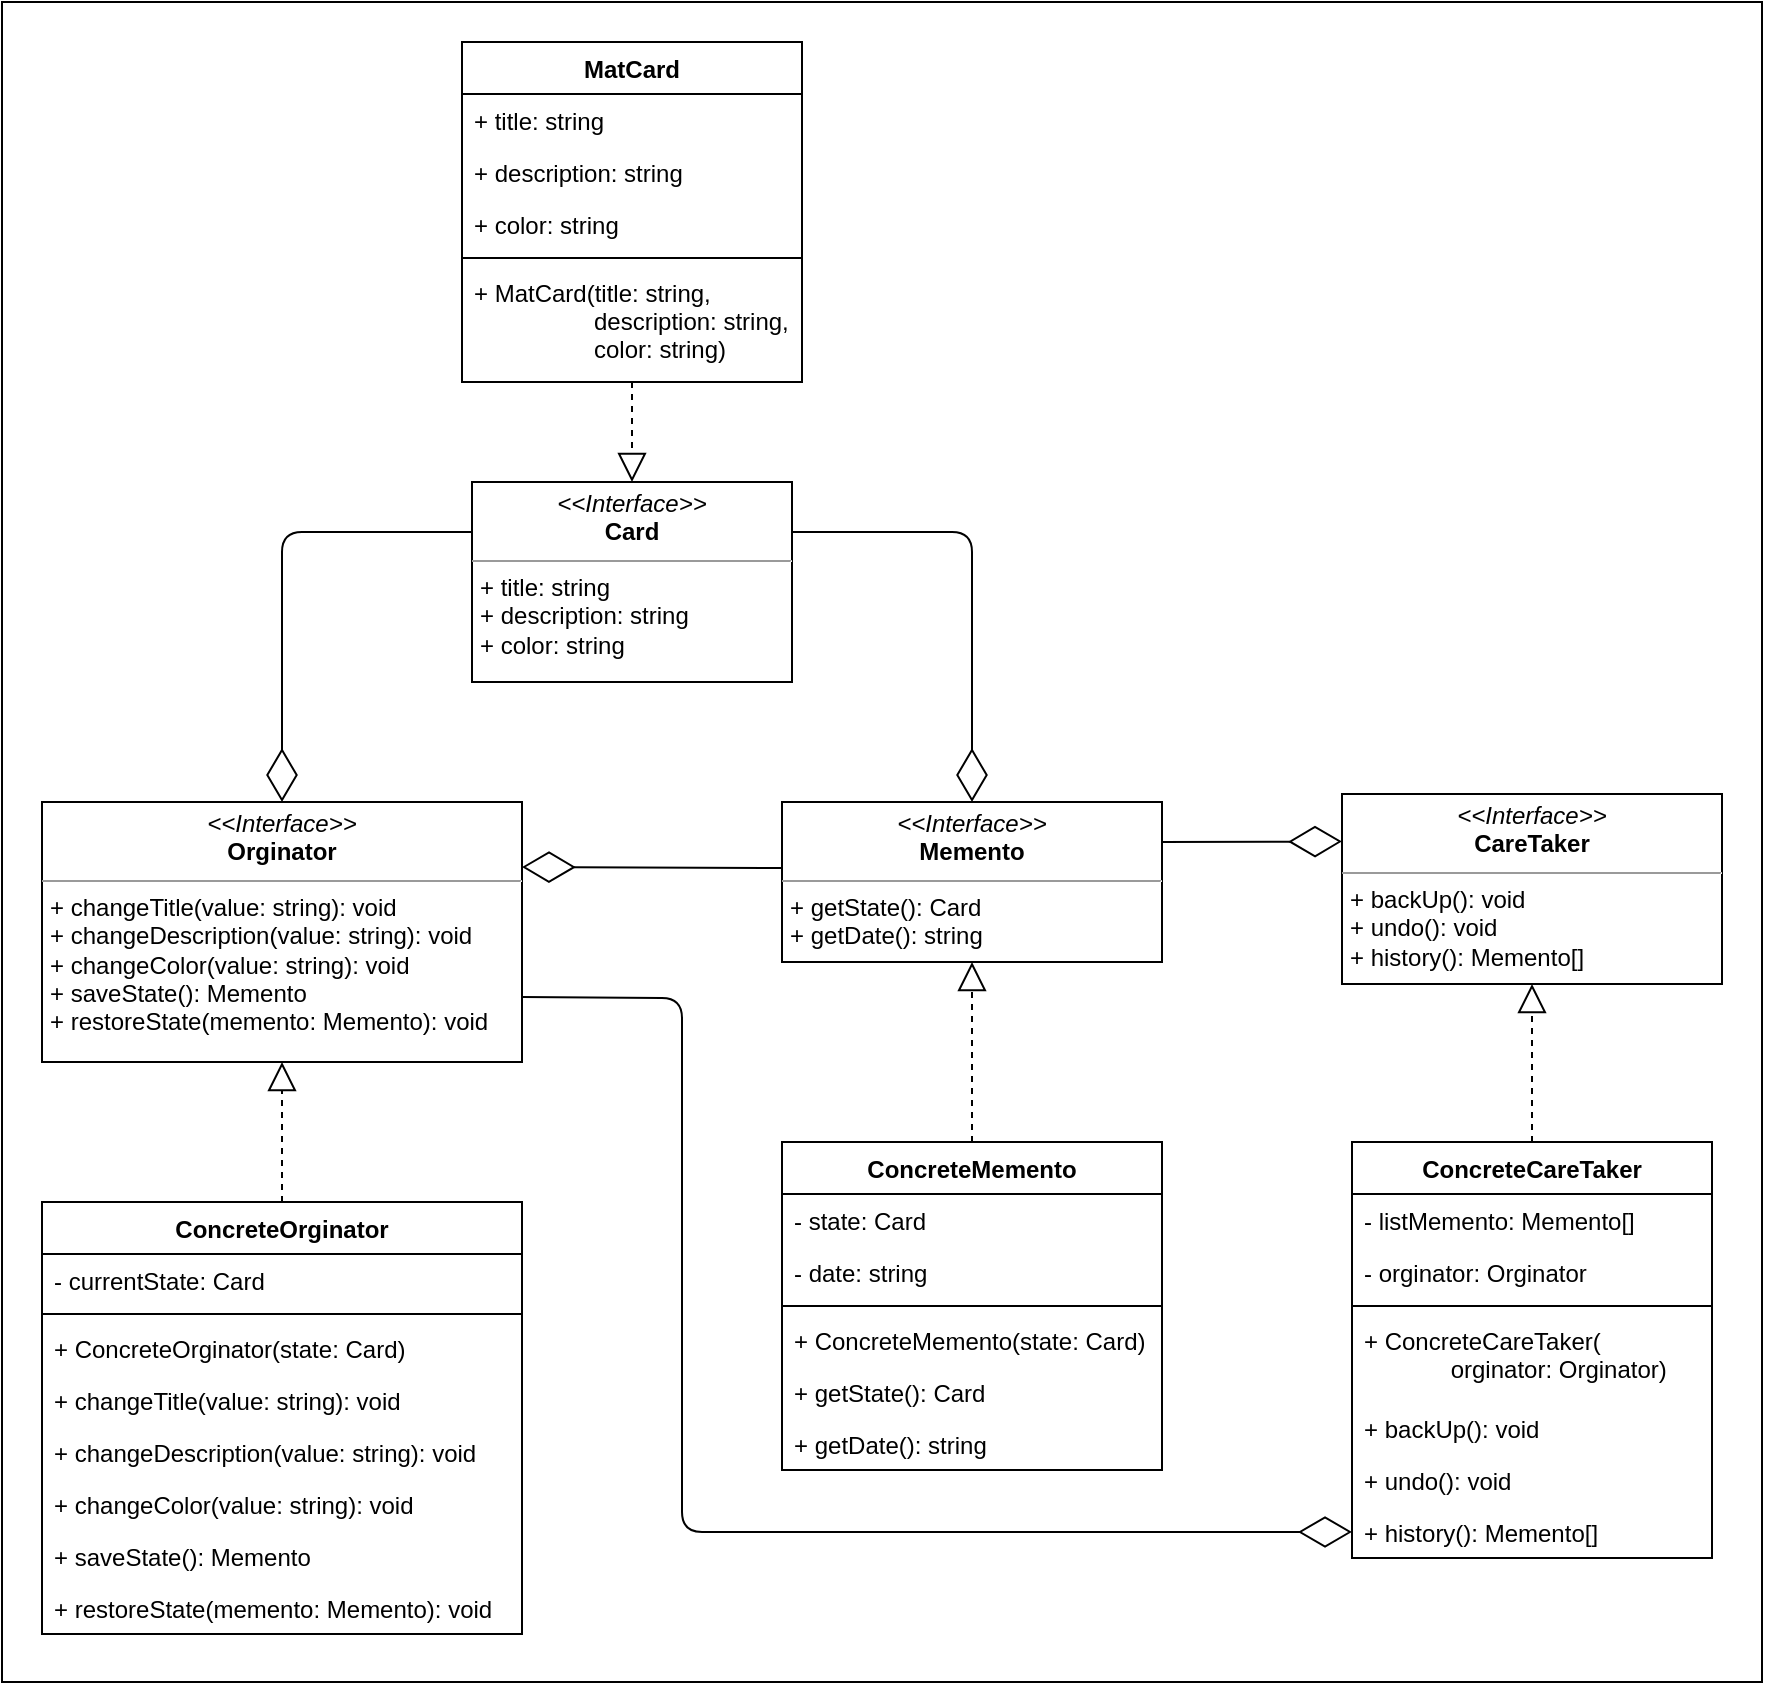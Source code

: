 <mxfile version="13.10.9" type="device"><diagram id="u6IeVQXpQSjCg93-yDUJ" name="Page-1"><mxGraphModel dx="1785" dy="1847" grid="1" gridSize="10" guides="1" tooltips="1" connect="1" arrows="1" fold="1" page="1" pageScale="1" pageWidth="827" pageHeight="1169" math="0" shadow="0"><root><mxCell id="0"/><mxCell id="1" parent="0"/><mxCell id="4CTNYid6kj2dlLj_zBdS-44" value="" style="rounded=0;whiteSpace=wrap;html=1;" vertex="1" parent="1"><mxGeometry x="70" y="-220" width="880" height="840" as="geometry"/></mxCell><mxCell id="4CTNYid6kj2dlLj_zBdS-1" value="&lt;p style=&quot;margin: 0px ; margin-top: 4px ; text-align: center&quot;&gt;&lt;i&gt;&amp;lt;&amp;lt;Interface&amp;gt;&amp;gt;&lt;/i&gt;&lt;br&gt;&lt;b&gt;Orginator&lt;/b&gt;&lt;/p&gt;&lt;hr size=&quot;1&quot;&gt;&lt;p style=&quot;margin: 0px ; margin-left: 4px&quot;&gt;+ changeTitle(value: string): void&lt;/p&gt;&lt;p style=&quot;margin: 0px ; margin-left: 4px&quot;&gt;+ changeDescription(value: string): void&lt;/p&gt;&lt;p style=&quot;margin: 0px ; margin-left: 4px&quot;&gt;+ changeColor(value: string): void&lt;/p&gt;&lt;p style=&quot;margin: 0px ; margin-left: 4px&quot;&gt;+ saveState(): Memento&lt;/p&gt;&lt;p style=&quot;margin: 0px ; margin-left: 4px&quot;&gt;+ restoreState(memento: Memento): void&lt;/p&gt;" style="verticalAlign=top;align=left;overflow=fill;fontSize=12;fontFamily=Helvetica;html=1;" vertex="1" parent="1"><mxGeometry x="90" y="180" width="240" height="130" as="geometry"/></mxCell><mxCell id="4CTNYid6kj2dlLj_zBdS-2" value="ConcreteOrginator" style="swimlane;fontStyle=1;align=center;verticalAlign=top;childLayout=stackLayout;horizontal=1;startSize=26;horizontalStack=0;resizeParent=1;resizeParentMax=0;resizeLast=0;collapsible=1;marginBottom=0;" vertex="1" parent="1"><mxGeometry x="90" y="380" width="240" height="216" as="geometry"/></mxCell><mxCell id="4CTNYid6kj2dlLj_zBdS-3" value="- currentState: Card" style="text;strokeColor=none;fillColor=none;align=left;verticalAlign=top;spacingLeft=4;spacingRight=4;overflow=hidden;rotatable=0;points=[[0,0.5],[1,0.5]];portConstraint=eastwest;" vertex="1" parent="4CTNYid6kj2dlLj_zBdS-2"><mxGeometry y="26" width="240" height="26" as="geometry"/></mxCell><mxCell id="4CTNYid6kj2dlLj_zBdS-4" value="" style="line;strokeWidth=1;fillColor=none;align=left;verticalAlign=middle;spacingTop=-1;spacingLeft=3;spacingRight=3;rotatable=0;labelPosition=right;points=[];portConstraint=eastwest;" vertex="1" parent="4CTNYid6kj2dlLj_zBdS-2"><mxGeometry y="52" width="240" height="8" as="geometry"/></mxCell><mxCell id="4CTNYid6kj2dlLj_zBdS-5" value="+ ConcreteOrginator(state: Card)" style="text;strokeColor=none;fillColor=none;align=left;verticalAlign=top;spacingLeft=4;spacingRight=4;overflow=hidden;rotatable=0;points=[[0,0.5],[1,0.5]];portConstraint=eastwest;" vertex="1" parent="4CTNYid6kj2dlLj_zBdS-2"><mxGeometry y="60" width="240" height="26" as="geometry"/></mxCell><mxCell id="4CTNYid6kj2dlLj_zBdS-6" value="+ changeTitle(value: string): void" style="text;strokeColor=none;fillColor=none;align=left;verticalAlign=top;spacingLeft=4;spacingRight=4;overflow=hidden;rotatable=0;points=[[0,0.5],[1,0.5]];portConstraint=eastwest;" vertex="1" parent="4CTNYid6kj2dlLj_zBdS-2"><mxGeometry y="86" width="240" height="26" as="geometry"/></mxCell><mxCell id="4CTNYid6kj2dlLj_zBdS-7" value="+ changeDescription(value: string): void" style="text;strokeColor=none;fillColor=none;align=left;verticalAlign=top;spacingLeft=4;spacingRight=4;overflow=hidden;rotatable=0;points=[[0,0.5],[1,0.5]];portConstraint=eastwest;" vertex="1" parent="4CTNYid6kj2dlLj_zBdS-2"><mxGeometry y="112" width="240" height="26" as="geometry"/></mxCell><mxCell id="4CTNYid6kj2dlLj_zBdS-8" value="+ changeColor(value: string): void" style="text;strokeColor=none;fillColor=none;align=left;verticalAlign=top;spacingLeft=4;spacingRight=4;overflow=hidden;rotatable=0;points=[[0,0.5],[1,0.5]];portConstraint=eastwest;" vertex="1" parent="4CTNYid6kj2dlLj_zBdS-2"><mxGeometry y="138" width="240" height="26" as="geometry"/></mxCell><mxCell id="4CTNYid6kj2dlLj_zBdS-9" value="+ saveState(): Memento" style="text;strokeColor=none;fillColor=none;align=left;verticalAlign=top;spacingLeft=4;spacingRight=4;overflow=hidden;rotatable=0;points=[[0,0.5],[1,0.5]];portConstraint=eastwest;" vertex="1" parent="4CTNYid6kj2dlLj_zBdS-2"><mxGeometry y="164" width="240" height="26" as="geometry"/></mxCell><mxCell id="4CTNYid6kj2dlLj_zBdS-10" value="+ restoreState(memento: Memento): void" style="text;strokeColor=none;fillColor=none;align=left;verticalAlign=top;spacingLeft=4;spacingRight=4;overflow=hidden;rotatable=0;points=[[0,0.5],[1,0.5]];portConstraint=eastwest;" vertex="1" parent="4CTNYid6kj2dlLj_zBdS-2"><mxGeometry y="190" width="240" height="26" as="geometry"/></mxCell><mxCell id="4CTNYid6kj2dlLj_zBdS-11" value="" style="endArrow=block;dashed=1;endFill=0;endSize=12;html=1;entryX=0.5;entryY=1;entryDx=0;entryDy=0;exitX=0.5;exitY=0;exitDx=0;exitDy=0;" edge="1" parent="1" source="4CTNYid6kj2dlLj_zBdS-2" target="4CTNYid6kj2dlLj_zBdS-1"><mxGeometry width="160" relative="1" as="geometry"><mxPoint x="440" y="500" as="sourcePoint"/><mxPoint x="600" y="500" as="targetPoint"/></mxGeometry></mxCell><mxCell id="4CTNYid6kj2dlLj_zBdS-12" value="&lt;p style=&quot;margin: 0px ; margin-top: 4px ; text-align: center&quot;&gt;&lt;i&gt;&amp;lt;&amp;lt;Interface&amp;gt;&amp;gt;&lt;/i&gt;&lt;br&gt;&lt;b&gt;Memento&lt;/b&gt;&lt;/p&gt;&lt;hr size=&quot;1&quot;&gt;&lt;p style=&quot;margin: 0px ; margin-left: 4px&quot;&gt;+ getState(): Card&lt;/p&gt;&lt;p style=&quot;margin: 0px ; margin-left: 4px&quot;&gt;+ getDate(): string&lt;/p&gt;" style="verticalAlign=top;align=left;overflow=fill;fontSize=12;fontFamily=Helvetica;html=1;" vertex="1" parent="1"><mxGeometry x="460" y="180" width="190" height="80" as="geometry"/></mxCell><mxCell id="4CTNYid6kj2dlLj_zBdS-13" value="ConcreteMemento" style="swimlane;fontStyle=1;align=center;verticalAlign=top;childLayout=stackLayout;horizontal=1;startSize=26;horizontalStack=0;resizeParent=1;resizeParentMax=0;resizeLast=0;collapsible=1;marginBottom=0;" vertex="1" parent="1"><mxGeometry x="460" y="350" width="190" height="164" as="geometry"/></mxCell><mxCell id="4CTNYid6kj2dlLj_zBdS-14" value="- state: Card" style="text;strokeColor=none;fillColor=none;align=left;verticalAlign=top;spacingLeft=4;spacingRight=4;overflow=hidden;rotatable=0;points=[[0,0.5],[1,0.5]];portConstraint=eastwest;" vertex="1" parent="4CTNYid6kj2dlLj_zBdS-13"><mxGeometry y="26" width="190" height="26" as="geometry"/></mxCell><mxCell id="4CTNYid6kj2dlLj_zBdS-17" value="- date: string" style="text;strokeColor=none;fillColor=none;align=left;verticalAlign=top;spacingLeft=4;spacingRight=4;overflow=hidden;rotatable=0;points=[[0,0.5],[1,0.5]];portConstraint=eastwest;" vertex="1" parent="4CTNYid6kj2dlLj_zBdS-13"><mxGeometry y="52" width="190" height="26" as="geometry"/></mxCell><mxCell id="4CTNYid6kj2dlLj_zBdS-15" value="" style="line;strokeWidth=1;fillColor=none;align=left;verticalAlign=middle;spacingTop=-1;spacingLeft=3;spacingRight=3;rotatable=0;labelPosition=right;points=[];portConstraint=eastwest;" vertex="1" parent="4CTNYid6kj2dlLj_zBdS-13"><mxGeometry y="78" width="190" height="8" as="geometry"/></mxCell><mxCell id="4CTNYid6kj2dlLj_zBdS-16" value="+ ConcreteMemento(state: Card)" style="text;strokeColor=none;fillColor=none;align=left;verticalAlign=top;spacingLeft=4;spacingRight=4;overflow=hidden;rotatable=0;points=[[0,0.5],[1,0.5]];portConstraint=eastwest;" vertex="1" parent="4CTNYid6kj2dlLj_zBdS-13"><mxGeometry y="86" width="190" height="26" as="geometry"/></mxCell><mxCell id="4CTNYid6kj2dlLj_zBdS-18" value="+ getState(): Card" style="text;strokeColor=none;fillColor=none;align=left;verticalAlign=top;spacingLeft=4;spacingRight=4;overflow=hidden;rotatable=0;points=[[0,0.5],[1,0.5]];portConstraint=eastwest;" vertex="1" parent="4CTNYid6kj2dlLj_zBdS-13"><mxGeometry y="112" width="190" height="26" as="geometry"/></mxCell><mxCell id="4CTNYid6kj2dlLj_zBdS-19" value="+ getDate(): string" style="text;strokeColor=none;fillColor=none;align=left;verticalAlign=top;spacingLeft=4;spacingRight=4;overflow=hidden;rotatable=0;points=[[0,0.5],[1,0.5]];portConstraint=eastwest;" vertex="1" parent="4CTNYid6kj2dlLj_zBdS-13"><mxGeometry y="138" width="190" height="26" as="geometry"/></mxCell><mxCell id="4CTNYid6kj2dlLj_zBdS-20" value="" style="endArrow=block;dashed=1;endFill=0;endSize=12;html=1;entryX=0.5;entryY=1;entryDx=0;entryDy=0;exitX=0.5;exitY=0;exitDx=0;exitDy=0;" edge="1" parent="1" source="4CTNYid6kj2dlLj_zBdS-13" target="4CTNYid6kj2dlLj_zBdS-12"><mxGeometry width="160" relative="1" as="geometry"><mxPoint x="530" y="670" as="sourcePoint"/><mxPoint x="690" y="670" as="targetPoint"/></mxGeometry></mxCell><mxCell id="4CTNYid6kj2dlLj_zBdS-21" value="" style="endArrow=diamondThin;endFill=0;endSize=24;html=1;entryX=1;entryY=0.25;entryDx=0;entryDy=0;" edge="1" parent="1" target="4CTNYid6kj2dlLj_zBdS-1"><mxGeometry width="160" relative="1" as="geometry"><mxPoint x="460" y="213" as="sourcePoint"/><mxPoint x="420" y="340" as="targetPoint"/></mxGeometry></mxCell><mxCell id="4CTNYid6kj2dlLj_zBdS-22" value="&lt;p style=&quot;margin: 0px ; margin-top: 4px ; text-align: center&quot;&gt;&lt;i&gt;&amp;lt;&amp;lt;Interface&amp;gt;&amp;gt;&lt;/i&gt;&lt;br&gt;&lt;b&gt;Card&lt;/b&gt;&lt;/p&gt;&lt;hr size=&quot;1&quot;&gt;&lt;p style=&quot;margin: 0px ; margin-left: 4px&quot;&gt;+ title: string&lt;/p&gt;&lt;p style=&quot;margin: 0px ; margin-left: 4px&quot;&gt;+ description: string&lt;/p&gt;&lt;p style=&quot;margin: 0px ; margin-left: 4px&quot;&gt;+ color: string&lt;/p&gt;" style="verticalAlign=top;align=left;overflow=fill;fontSize=12;fontFamily=Helvetica;html=1;" vertex="1" parent="1"><mxGeometry x="305" y="20" width="160" height="100" as="geometry"/></mxCell><mxCell id="4CTNYid6kj2dlLj_zBdS-23" value="MatCard" style="swimlane;fontStyle=1;align=center;verticalAlign=top;childLayout=stackLayout;horizontal=1;startSize=26;horizontalStack=0;resizeParent=1;resizeParentMax=0;resizeLast=0;collapsible=1;marginBottom=0;" vertex="1" parent="1"><mxGeometry x="300" y="-200" width="170" height="170" as="geometry"/></mxCell><mxCell id="4CTNYid6kj2dlLj_zBdS-24" value="+ title: string" style="text;strokeColor=none;fillColor=none;align=left;verticalAlign=top;spacingLeft=4;spacingRight=4;overflow=hidden;rotatable=0;points=[[0,0.5],[1,0.5]];portConstraint=eastwest;" vertex="1" parent="4CTNYid6kj2dlLj_zBdS-23"><mxGeometry y="26" width="170" height="26" as="geometry"/></mxCell><mxCell id="4CTNYid6kj2dlLj_zBdS-27" value="+ description: string" style="text;strokeColor=none;fillColor=none;align=left;verticalAlign=top;spacingLeft=4;spacingRight=4;overflow=hidden;rotatable=0;points=[[0,0.5],[1,0.5]];portConstraint=eastwest;" vertex="1" parent="4CTNYid6kj2dlLj_zBdS-23"><mxGeometry y="52" width="170" height="26" as="geometry"/></mxCell><mxCell id="4CTNYid6kj2dlLj_zBdS-28" value="+ color: string" style="text;strokeColor=none;fillColor=none;align=left;verticalAlign=top;spacingLeft=4;spacingRight=4;overflow=hidden;rotatable=0;points=[[0,0.5],[1,0.5]];portConstraint=eastwest;" vertex="1" parent="4CTNYid6kj2dlLj_zBdS-23"><mxGeometry y="78" width="170" height="26" as="geometry"/></mxCell><mxCell id="4CTNYid6kj2dlLj_zBdS-25" value="" style="line;strokeWidth=1;fillColor=none;align=left;verticalAlign=middle;spacingTop=-1;spacingLeft=3;spacingRight=3;rotatable=0;labelPosition=right;points=[];portConstraint=eastwest;" vertex="1" parent="4CTNYid6kj2dlLj_zBdS-23"><mxGeometry y="104" width="170" height="8" as="geometry"/></mxCell><mxCell id="4CTNYid6kj2dlLj_zBdS-26" value="+ MatCard(title: string, &#10;                  description: string, &#10;                  color: string)" style="text;strokeColor=none;fillColor=none;align=left;verticalAlign=top;spacingLeft=4;spacingRight=4;overflow=hidden;rotatable=0;points=[[0,0.5],[1,0.5]];portConstraint=eastwest;" vertex="1" parent="4CTNYid6kj2dlLj_zBdS-23"><mxGeometry y="112" width="170" height="58" as="geometry"/></mxCell><mxCell id="4CTNYid6kj2dlLj_zBdS-29" value="" style="endArrow=block;dashed=1;endFill=0;endSize=12;html=1;entryX=0.5;entryY=0;entryDx=0;entryDy=0;exitX=0.5;exitY=1;exitDx=0;exitDy=0;exitPerimeter=0;" edge="1" parent="1" source="4CTNYid6kj2dlLj_zBdS-26" target="4CTNYid6kj2dlLj_zBdS-22"><mxGeometry width="160" relative="1" as="geometry"><mxPoint x="-35" y="40" as="sourcePoint"/><mxPoint x="125" y="40" as="targetPoint"/></mxGeometry></mxCell><mxCell id="4CTNYid6kj2dlLj_zBdS-30" value="" style="endArrow=diamondThin;endFill=0;endSize=24;html=1;entryX=0.5;entryY=0;entryDx=0;entryDy=0;exitX=0;exitY=0.25;exitDx=0;exitDy=0;" edge="1" parent="1" source="4CTNYid6kj2dlLj_zBdS-22" target="4CTNYid6kj2dlLj_zBdS-1"><mxGeometry width="160" relative="1" as="geometry"><mxPoint x="110" y="70" as="sourcePoint"/><mxPoint x="270" y="70" as="targetPoint"/><Array as="points"><mxPoint x="210" y="45"/></Array></mxGeometry></mxCell><mxCell id="4CTNYid6kj2dlLj_zBdS-31" value="" style="endArrow=diamondThin;endFill=0;endSize=24;html=1;entryX=0.5;entryY=0;entryDx=0;entryDy=0;exitX=1;exitY=0.25;exitDx=0;exitDy=0;" edge="1" parent="1" source="4CTNYid6kj2dlLj_zBdS-22" target="4CTNYid6kj2dlLj_zBdS-12"><mxGeometry width="160" relative="1" as="geometry"><mxPoint x="530" y="110" as="sourcePoint"/><mxPoint x="690" y="110" as="targetPoint"/><Array as="points"><mxPoint x="555" y="45"/></Array></mxGeometry></mxCell><mxCell id="4CTNYid6kj2dlLj_zBdS-32" value="&lt;p style=&quot;margin: 0px ; margin-top: 4px ; text-align: center&quot;&gt;&lt;i&gt;&amp;lt;&amp;lt;Interface&amp;gt;&amp;gt;&lt;/i&gt;&lt;br&gt;&lt;b&gt;CareTaker&lt;/b&gt;&lt;/p&gt;&lt;hr size=&quot;1&quot;&gt;&lt;p style=&quot;margin: 0px ; margin-left: 4px&quot;&gt;+ backUp(): void&lt;/p&gt;&lt;p style=&quot;margin: 0px ; margin-left: 4px&quot;&gt;+ undo(): void&lt;/p&gt;&lt;p style=&quot;margin: 0px ; margin-left: 4px&quot;&gt;+ history(): Memento[]&lt;/p&gt;" style="verticalAlign=top;align=left;overflow=fill;fontSize=12;fontFamily=Helvetica;html=1;" vertex="1" parent="1"><mxGeometry x="740" y="176" width="190" height="95" as="geometry"/></mxCell><mxCell id="4CTNYid6kj2dlLj_zBdS-33" value="" style="endArrow=diamondThin;endFill=0;endSize=24;html=1;entryX=0;entryY=0.25;entryDx=0;entryDy=0;exitX=1;exitY=0.25;exitDx=0;exitDy=0;" edge="1" parent="1" source="4CTNYid6kj2dlLj_zBdS-12" target="4CTNYid6kj2dlLj_zBdS-32"><mxGeometry width="160" relative="1" as="geometry"><mxPoint x="660" y="220" as="sourcePoint"/><mxPoint x="930" y="420" as="targetPoint"/></mxGeometry></mxCell><mxCell id="4CTNYid6kj2dlLj_zBdS-34" value="ConcreteCareTaker" style="swimlane;fontStyle=1;align=center;verticalAlign=top;childLayout=stackLayout;horizontal=1;startSize=26;horizontalStack=0;resizeParent=1;resizeParentMax=0;resizeLast=0;collapsible=1;marginBottom=0;" vertex="1" parent="1"><mxGeometry x="745" y="350" width="180" height="208" as="geometry"/></mxCell><mxCell id="4CTNYid6kj2dlLj_zBdS-35" value="- listMemento: Memento[]" style="text;strokeColor=none;fillColor=none;align=left;verticalAlign=top;spacingLeft=4;spacingRight=4;overflow=hidden;rotatable=0;points=[[0,0.5],[1,0.5]];portConstraint=eastwest;" vertex="1" parent="4CTNYid6kj2dlLj_zBdS-34"><mxGeometry y="26" width="180" height="26" as="geometry"/></mxCell><mxCell id="4CTNYid6kj2dlLj_zBdS-38" value="- orginator: Orginator" style="text;strokeColor=none;fillColor=none;align=left;verticalAlign=top;spacingLeft=4;spacingRight=4;overflow=hidden;rotatable=0;points=[[0,0.5],[1,0.5]];portConstraint=eastwest;" vertex="1" parent="4CTNYid6kj2dlLj_zBdS-34"><mxGeometry y="52" width="180" height="26" as="geometry"/></mxCell><mxCell id="4CTNYid6kj2dlLj_zBdS-36" value="" style="line;strokeWidth=1;fillColor=none;align=left;verticalAlign=middle;spacingTop=-1;spacingLeft=3;spacingRight=3;rotatable=0;labelPosition=right;points=[];portConstraint=eastwest;" vertex="1" parent="4CTNYid6kj2dlLj_zBdS-34"><mxGeometry y="78" width="180" height="8" as="geometry"/></mxCell><mxCell id="4CTNYid6kj2dlLj_zBdS-37" value="+ ConcreteCareTaker(&#10;             orginator: Orginator)" style="text;strokeColor=none;fillColor=none;align=left;verticalAlign=top;spacingLeft=4;spacingRight=4;overflow=hidden;rotatable=0;points=[[0,0.5],[1,0.5]];portConstraint=eastwest;" vertex="1" parent="4CTNYid6kj2dlLj_zBdS-34"><mxGeometry y="86" width="180" height="44" as="geometry"/></mxCell><mxCell id="4CTNYid6kj2dlLj_zBdS-39" value="+ backUp(): void" style="text;strokeColor=none;fillColor=none;align=left;verticalAlign=top;spacingLeft=4;spacingRight=4;overflow=hidden;rotatable=0;points=[[0,0.5],[1,0.5]];portConstraint=eastwest;" vertex="1" parent="4CTNYid6kj2dlLj_zBdS-34"><mxGeometry y="130" width="180" height="26" as="geometry"/></mxCell><mxCell id="4CTNYid6kj2dlLj_zBdS-40" value="+ undo(): void" style="text;strokeColor=none;fillColor=none;align=left;verticalAlign=top;spacingLeft=4;spacingRight=4;overflow=hidden;rotatable=0;points=[[0,0.5],[1,0.5]];portConstraint=eastwest;" vertex="1" parent="4CTNYid6kj2dlLj_zBdS-34"><mxGeometry y="156" width="180" height="26" as="geometry"/></mxCell><mxCell id="4CTNYid6kj2dlLj_zBdS-41" value="+ history(): Memento[]" style="text;strokeColor=none;fillColor=none;align=left;verticalAlign=top;spacingLeft=4;spacingRight=4;overflow=hidden;rotatable=0;points=[[0,0.5],[1,0.5]];portConstraint=eastwest;" vertex="1" parent="4CTNYid6kj2dlLj_zBdS-34"><mxGeometry y="182" width="180" height="26" as="geometry"/></mxCell><mxCell id="4CTNYid6kj2dlLj_zBdS-42" value="" style="endArrow=block;dashed=1;endFill=0;endSize=12;html=1;entryX=0.5;entryY=1;entryDx=0;entryDy=0;exitX=0.5;exitY=0;exitDx=0;exitDy=0;" edge="1" parent="1" source="4CTNYid6kj2dlLj_zBdS-34" target="4CTNYid6kj2dlLj_zBdS-32"><mxGeometry width="160" relative="1" as="geometry"><mxPoint x="850" y="630" as="sourcePoint"/><mxPoint x="1010" y="630" as="targetPoint"/></mxGeometry></mxCell><mxCell id="4CTNYid6kj2dlLj_zBdS-43" value="" style="endArrow=diamondThin;endFill=0;endSize=24;html=1;entryX=0;entryY=0.5;entryDx=0;entryDy=0;exitX=1;exitY=0.75;exitDx=0;exitDy=0;" edge="1" parent="1" source="4CTNYid6kj2dlLj_zBdS-1" target="4CTNYid6kj2dlLj_zBdS-41"><mxGeometry width="160" relative="1" as="geometry"><mxPoint x="550" y="590" as="sourcePoint"/><mxPoint x="710" y="590" as="targetPoint"/><Array as="points"><mxPoint x="410" y="278"/><mxPoint x="410" y="545"/></Array></mxGeometry></mxCell></root></mxGraphModel></diagram></mxfile>